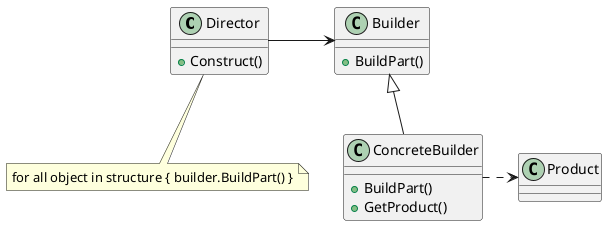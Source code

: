 @startuml builder

class Director {
    +Construct() 
}

class Builder {
    +BuildPart()
}

class ConcreteBuilder {
    +BuildPart()
    +GetProduct()
}

class Product {
}

Director -right-> Builder
ConcreteBuilder -up-|> Builder
Product <.left. ConcreteBuilder

note bottom of Director : for all object in structure { builder.BuildPart() }
      
@enduml